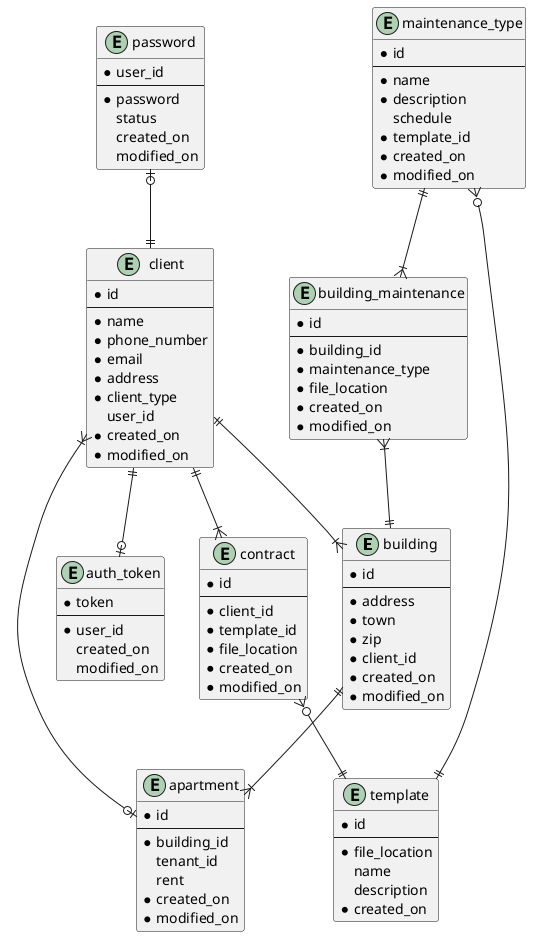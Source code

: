 @startuml

'skinparam nodesep 40
'skinparam ranksep 40
'hide circle
'skinparam linetype ortho

entity building {
    * id
    --
    * address
    * town
    * zip
    * client_id
    * created_on
    * modified_on
}

entity client {
    * id
    --
    * name
    * phone_number
    * email
    * address
    * client_type
    user_id
    * created_on
    * modified_on
}

entity apartment {
    * id
    --
    * building_id
    tenant_id
    rent
    * created_on
    * modified_on
}

'immutable should only create new
entity contract {
    * id
    --
    * client_id
    * template_id
    * file_location
    * created_on
    * modified_on
}

entity maintenance_type {
    * id
    --
    * name
    * description
    schedule
    * template_id
    * created_on
    * modified_on
}

entity building_maintenance {
    * id
    --
    * building_id
    * maintenance_type
    * file_location
    * created_on
    * modified_on
}

'immutable should only create new
entity template {
    * id
    --
    * file_location
    name
    description
    * created_on
}

entity password{
    *user_id
    --
    *password
    status
    created_on
    modified_on
}

entity auth_token {
    *token
    --
    *user_id
    created_on
    modified_on
}

client ||--|{ building
building ||--|{ apartment
client }|--o| apartment
client ||--|{ contract
maintenance_type ||--|{ building_maintenance
building_maintenance }|--|| building
maintenance_type }o--|| template
contract }o--|| template
password |o--|| client
client ||--o| auth_token

@enduml
